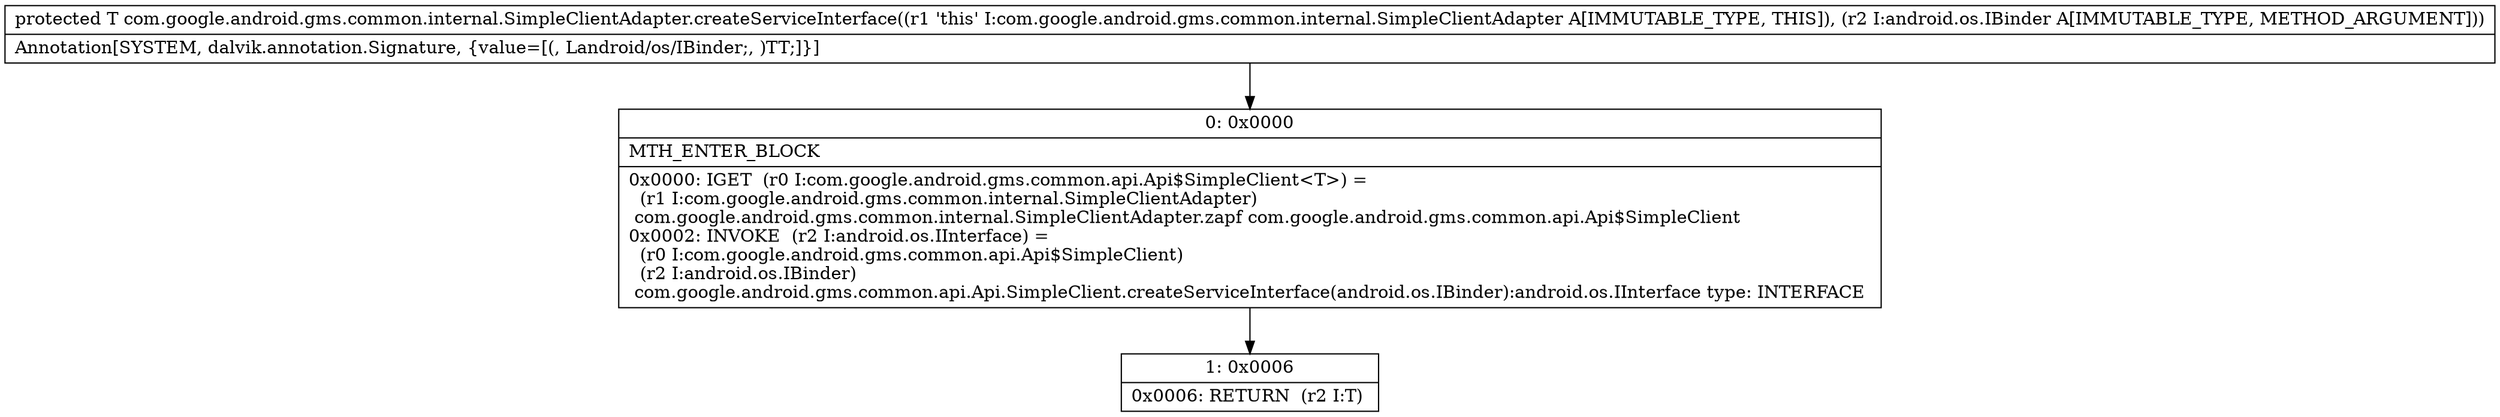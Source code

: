 digraph "CFG forcom.google.android.gms.common.internal.SimpleClientAdapter.createServiceInterface(Landroid\/os\/IBinder;)Landroid\/os\/IInterface;" {
Node_0 [shape=record,label="{0\:\ 0x0000|MTH_ENTER_BLOCK\l|0x0000: IGET  (r0 I:com.google.android.gms.common.api.Api$SimpleClient\<T\>) = \l  (r1 I:com.google.android.gms.common.internal.SimpleClientAdapter)\l com.google.android.gms.common.internal.SimpleClientAdapter.zapf com.google.android.gms.common.api.Api$SimpleClient \l0x0002: INVOKE  (r2 I:android.os.IInterface) = \l  (r0 I:com.google.android.gms.common.api.Api$SimpleClient)\l  (r2 I:android.os.IBinder)\l com.google.android.gms.common.api.Api.SimpleClient.createServiceInterface(android.os.IBinder):android.os.IInterface type: INTERFACE \l}"];
Node_1 [shape=record,label="{1\:\ 0x0006|0x0006: RETURN  (r2 I:T) \l}"];
MethodNode[shape=record,label="{protected T com.google.android.gms.common.internal.SimpleClientAdapter.createServiceInterface((r1 'this' I:com.google.android.gms.common.internal.SimpleClientAdapter A[IMMUTABLE_TYPE, THIS]), (r2 I:android.os.IBinder A[IMMUTABLE_TYPE, METHOD_ARGUMENT]))  | Annotation[SYSTEM, dalvik.annotation.Signature, \{value=[(, Landroid\/os\/IBinder;, )TT;]\}]\l}"];
MethodNode -> Node_0;
Node_0 -> Node_1;
}

